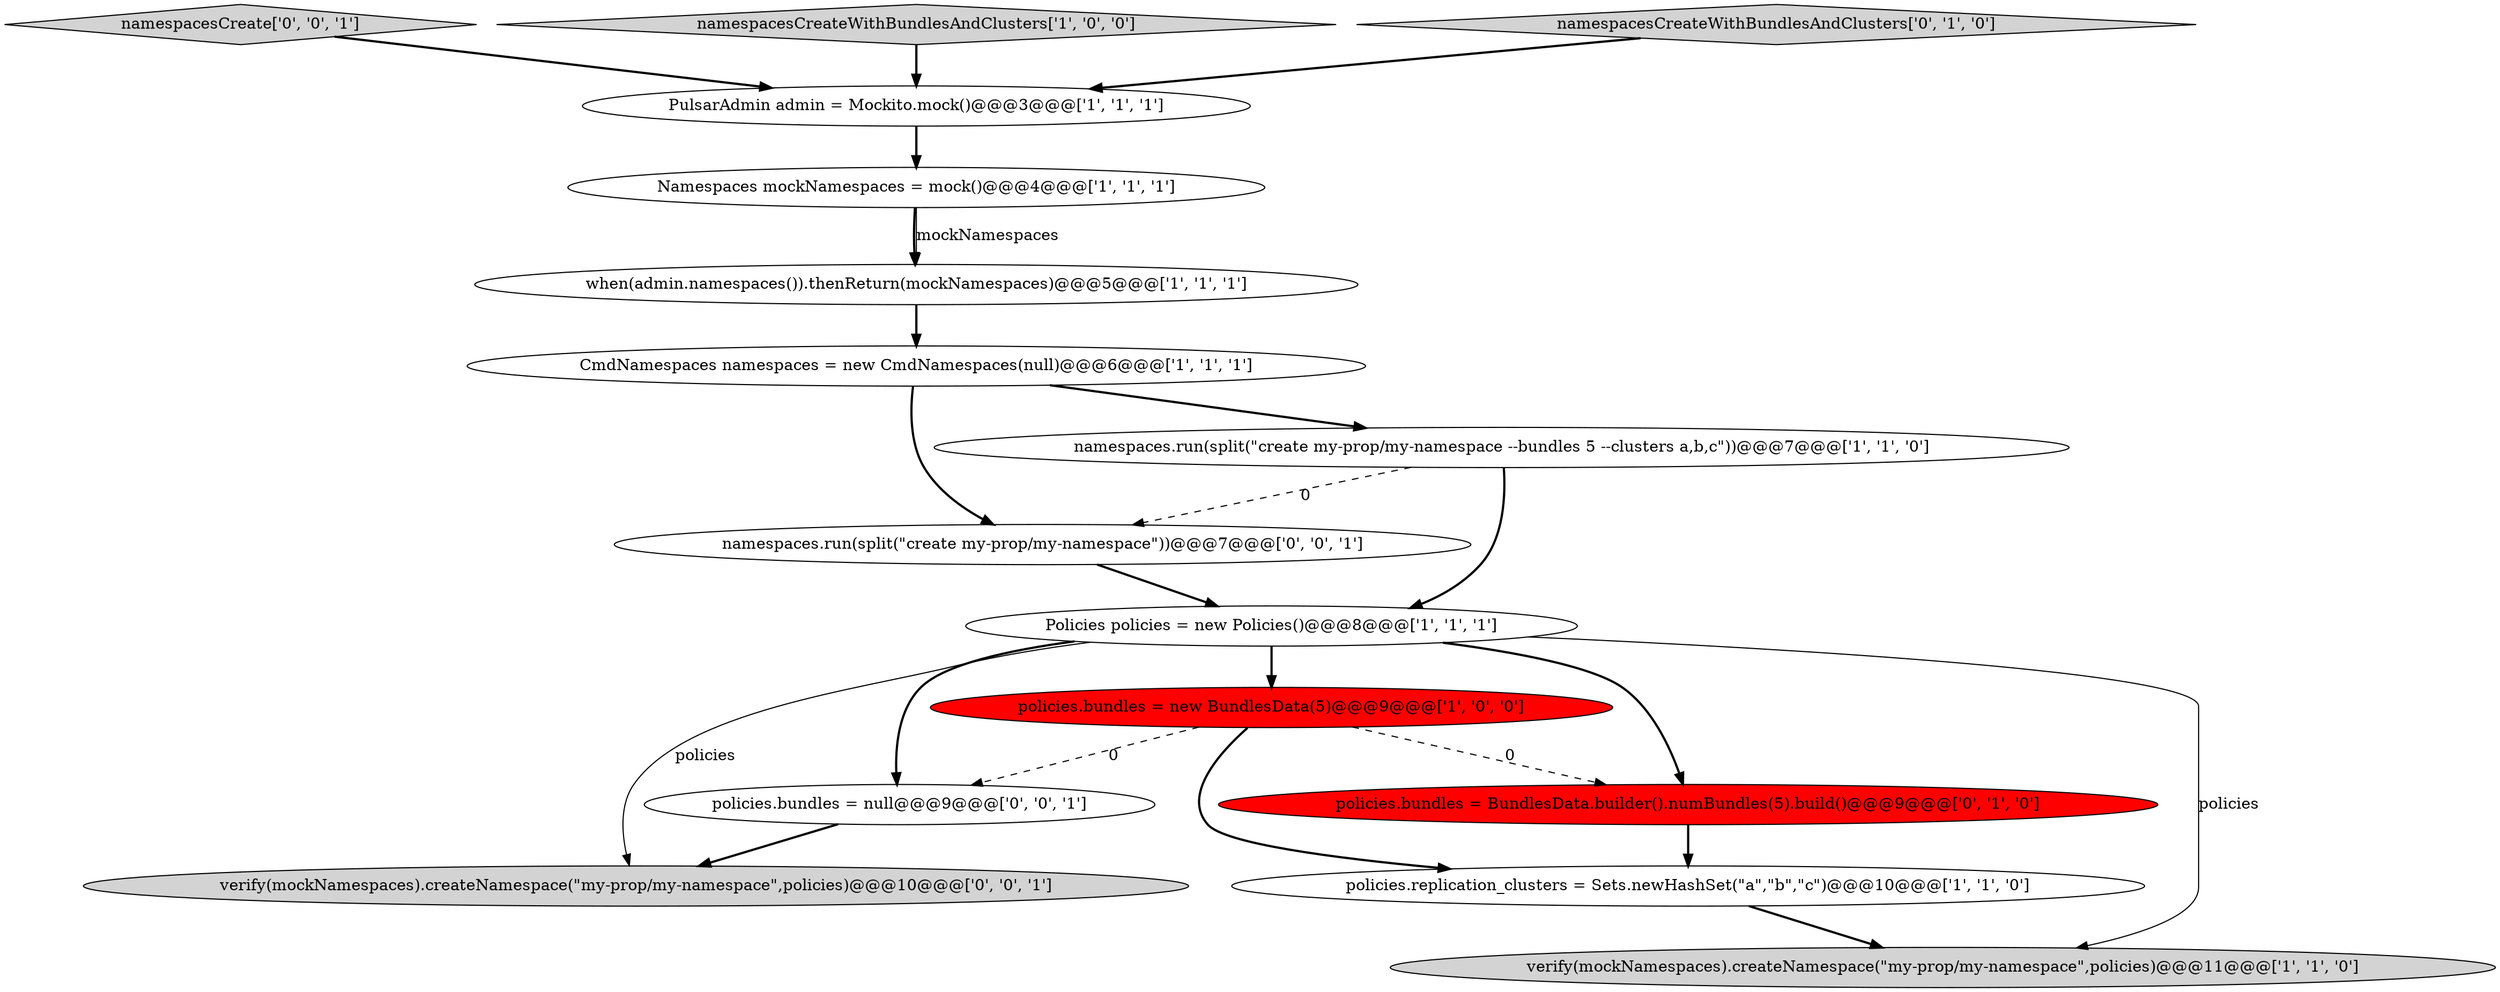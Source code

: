 digraph {
14 [style = filled, label = "namespacesCreate['0', '0', '1']", fillcolor = lightgray, shape = diamond image = "AAA0AAABBB3BBB"];
7 [style = filled, label = "namespacesCreateWithBundlesAndClusters['1', '0', '0']", fillcolor = lightgray, shape = diamond image = "AAA0AAABBB1BBB"];
2 [style = filled, label = "when(admin.namespaces()).thenReturn(mockNamespaces)@@@5@@@['1', '1', '1']", fillcolor = white, shape = ellipse image = "AAA0AAABBB1BBB"];
5 [style = filled, label = "Namespaces mockNamespaces = mock()@@@4@@@['1', '1', '1']", fillcolor = white, shape = ellipse image = "AAA0AAABBB1BBB"];
15 [style = filled, label = "verify(mockNamespaces).createNamespace(\"my-prop/my-namespace\",policies)@@@10@@@['0', '0', '1']", fillcolor = lightgray, shape = ellipse image = "AAA0AAABBB3BBB"];
13 [style = filled, label = "namespaces.run(split(\"create my-prop/my-namespace\"))@@@7@@@['0', '0', '1']", fillcolor = white, shape = ellipse image = "AAA0AAABBB3BBB"];
11 [style = filled, label = "namespacesCreateWithBundlesAndClusters['0', '1', '0']", fillcolor = lightgray, shape = diamond image = "AAA0AAABBB2BBB"];
3 [style = filled, label = "namespaces.run(split(\"create my-prop/my-namespace --bundles 5 --clusters a,b,c\"))@@@7@@@['1', '1', '0']", fillcolor = white, shape = ellipse image = "AAA0AAABBB1BBB"];
6 [style = filled, label = "policies.bundles = new BundlesData(5)@@@9@@@['1', '0', '0']", fillcolor = red, shape = ellipse image = "AAA1AAABBB1BBB"];
8 [style = filled, label = "Policies policies = new Policies()@@@8@@@['1', '1', '1']", fillcolor = white, shape = ellipse image = "AAA0AAABBB1BBB"];
12 [style = filled, label = "policies.bundles = null@@@9@@@['0', '0', '1']", fillcolor = white, shape = ellipse image = "AAA0AAABBB3BBB"];
4 [style = filled, label = "policies.replication_clusters = Sets.newHashSet(\"a\",\"b\",\"c\")@@@10@@@['1', '1', '0']", fillcolor = white, shape = ellipse image = "AAA0AAABBB1BBB"];
9 [style = filled, label = "verify(mockNamespaces).createNamespace(\"my-prop/my-namespace\",policies)@@@11@@@['1', '1', '0']", fillcolor = lightgray, shape = ellipse image = "AAA0AAABBB1BBB"];
1 [style = filled, label = "CmdNamespaces namespaces = new CmdNamespaces(null)@@@6@@@['1', '1', '1']", fillcolor = white, shape = ellipse image = "AAA0AAABBB1BBB"];
0 [style = filled, label = "PulsarAdmin admin = Mockito.mock()@@@3@@@['1', '1', '1']", fillcolor = white, shape = ellipse image = "AAA0AAABBB1BBB"];
10 [style = filled, label = "policies.bundles = BundlesData.builder().numBundles(5).build()@@@9@@@['0', '1', '0']", fillcolor = red, shape = ellipse image = "AAA1AAABBB2BBB"];
4->9 [style = bold, label=""];
8->10 [style = bold, label=""];
8->9 [style = solid, label="policies"];
2->1 [style = bold, label=""];
12->15 [style = bold, label=""];
1->3 [style = bold, label=""];
8->6 [style = bold, label=""];
7->0 [style = bold, label=""];
3->13 [style = dashed, label="0"];
1->13 [style = bold, label=""];
6->10 [style = dashed, label="0"];
6->12 [style = dashed, label="0"];
6->4 [style = bold, label=""];
5->2 [style = bold, label=""];
11->0 [style = bold, label=""];
14->0 [style = bold, label=""];
3->8 [style = bold, label=""];
5->2 [style = solid, label="mockNamespaces"];
10->4 [style = bold, label=""];
13->8 [style = bold, label=""];
8->15 [style = solid, label="policies"];
8->12 [style = bold, label=""];
0->5 [style = bold, label=""];
}
